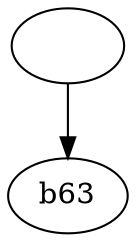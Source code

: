 digraph { subgraph { {  }  ->  ""   ->  b63  : ""  : "\["    ->  subgraph { -.3  = <$RW>   ; subgraph {  }   ;  }   [ ] [ "\(c"  = <>  ,  ] [ ""  = <>  , <<><>>  = ""   ]    ;  }   ;  } 